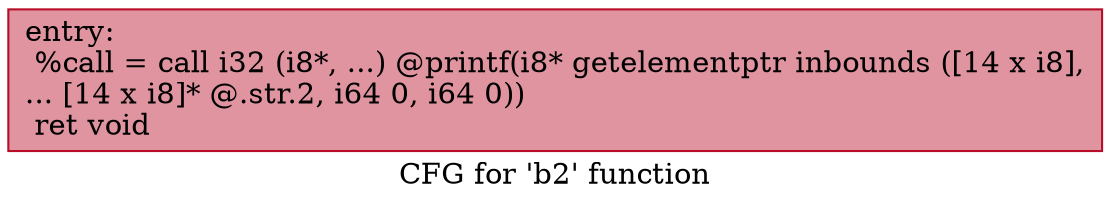 digraph "CFG for 'b2' function" {
	label="CFG for 'b2' function";

	Node0x5563c8621110 [shape=record,color="#b70d28ff", style=filled, fillcolor="#b70d2870",label="{entry:\l  %call = call i32 (i8*, ...) @printf(i8* getelementptr inbounds ([14 x i8],\l... [14 x i8]* @.str.2, i64 0, i64 0))\l  ret void\l}"];
}
